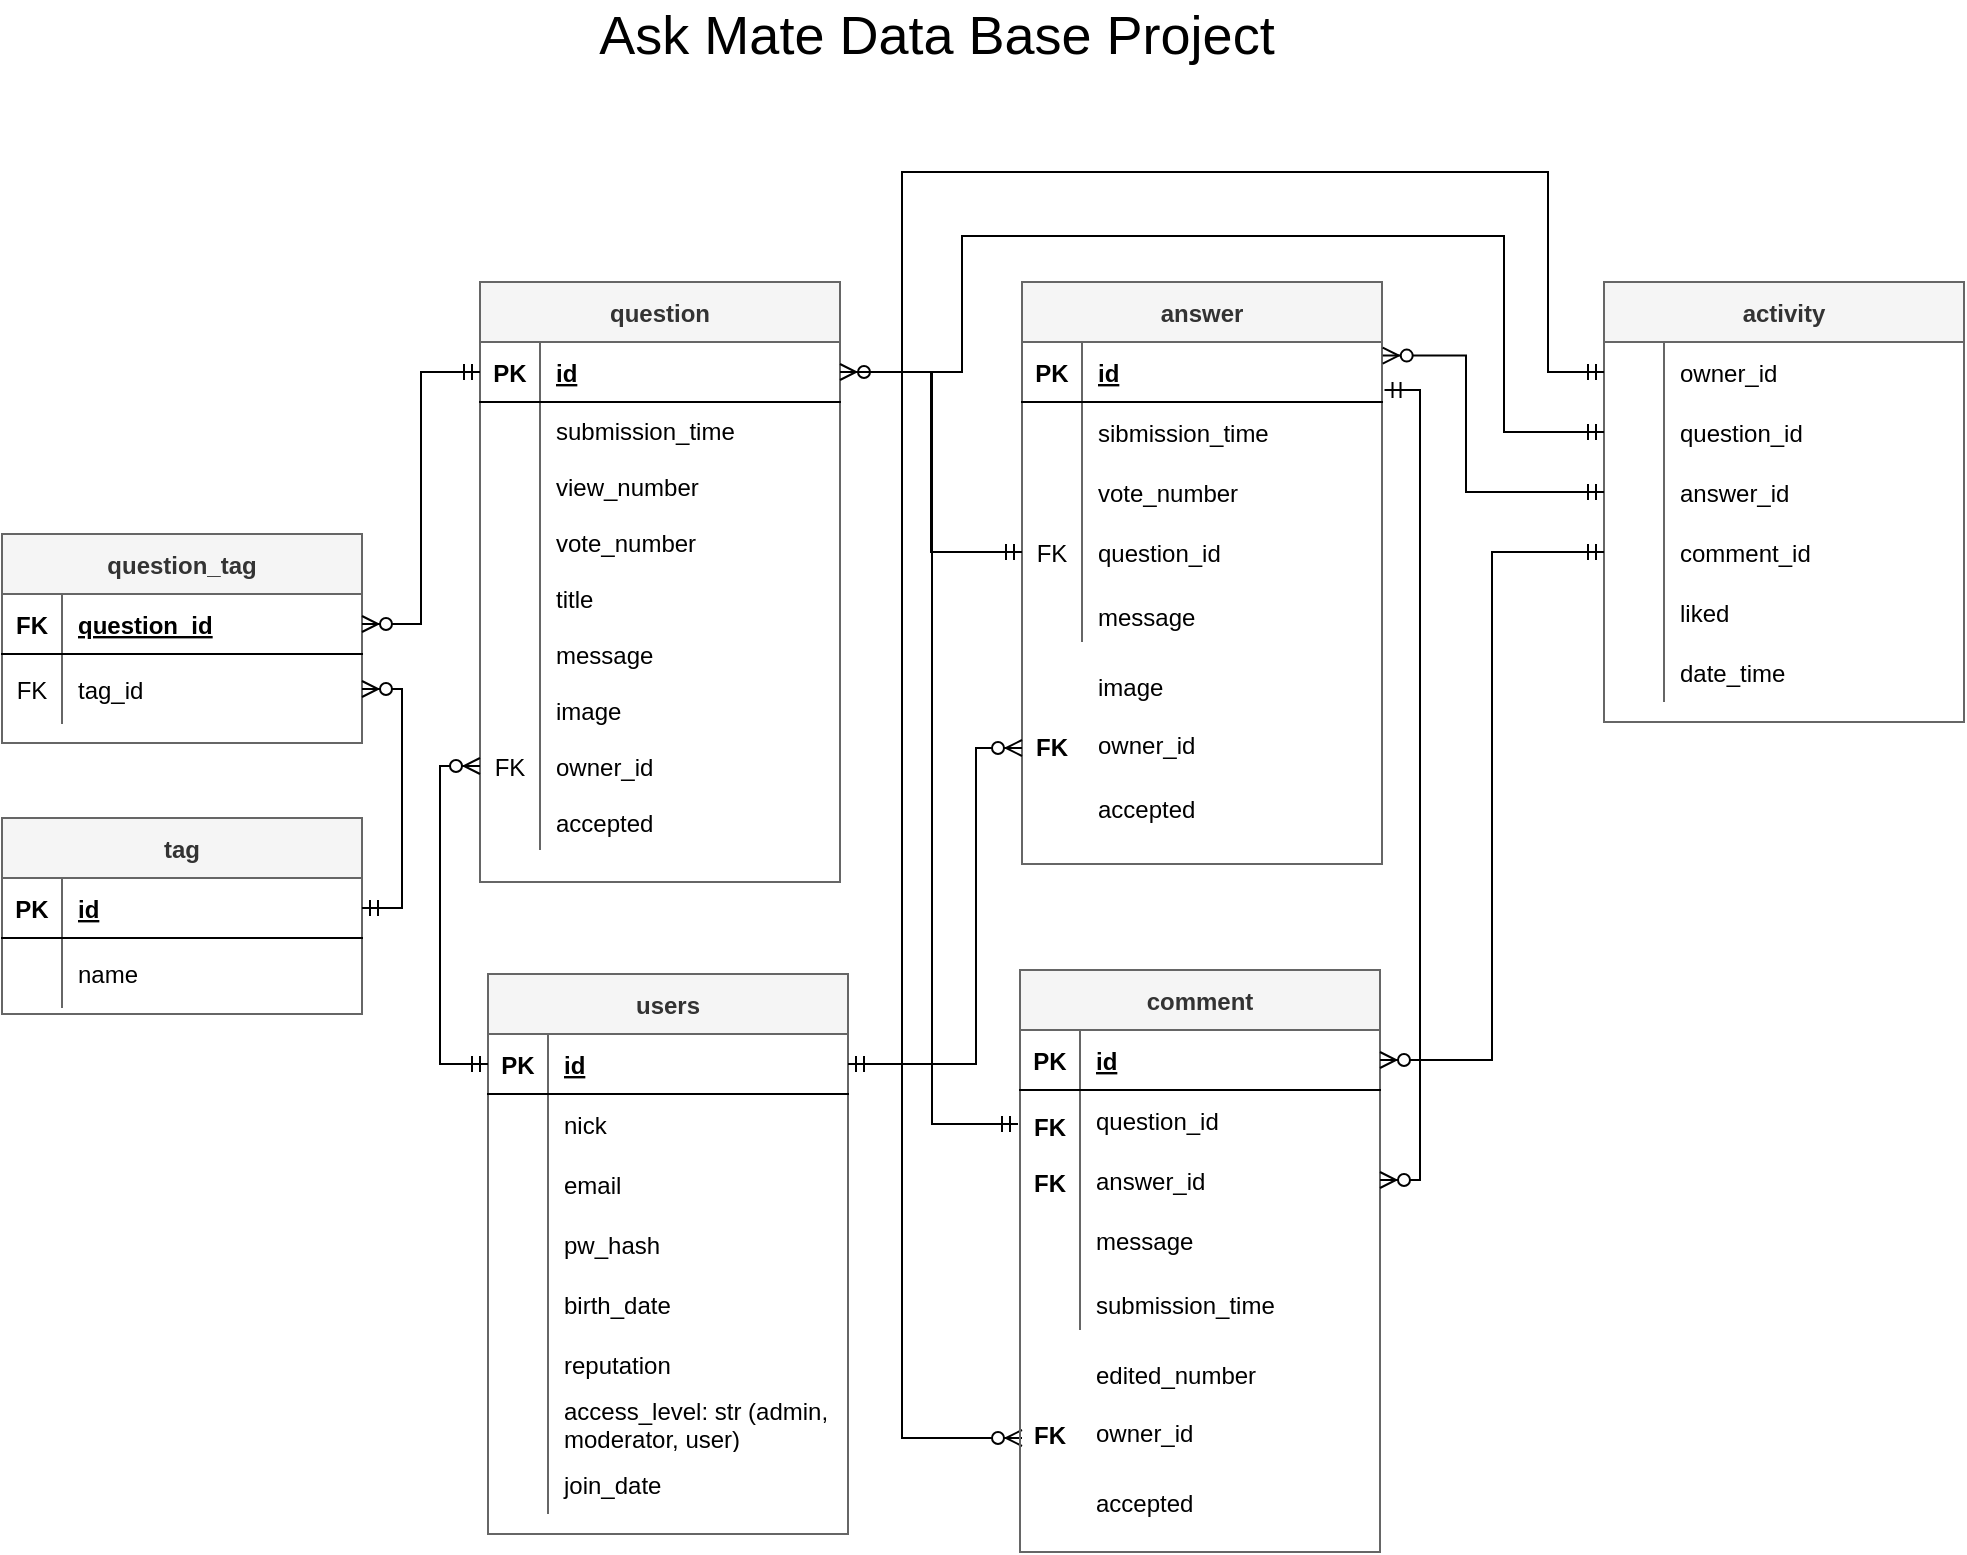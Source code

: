 <mxfile version="14.1.8" type="onedrive"><diagram name="Page-1" id="9f46799a-70d6-7492-0946-bef42562c5a5"><mxGraphModel dx="1422" dy="1622" grid="0" gridSize="10" guides="1" tooltips="1" connect="1" arrows="1" fold="1" page="1" pageScale="1" pageWidth="1100" pageHeight="850" background="#ffffff" math="0" shadow="0"><root><mxCell id="0"/><mxCell id="1" parent="0"/><mxCell id="W376Lb15fhp-qmiffF2K-1" value="question_tag" style="shape=table;startSize=30;container=1;collapsible=1;childLayout=tableLayout;fixedRows=1;rowLines=0;fontStyle=1;align=center;resizeLast=1;fillColor=#f5f5f5;strokeColor=#666666;fontColor=#333333;" parent="1" vertex="1"><mxGeometry x="65" y="-552" width="180" height="104.5" as="geometry"/></mxCell><mxCell id="W376Lb15fhp-qmiffF2K-2" value="" style="shape=partialRectangle;collapsible=0;dropTarget=0;pointerEvents=0;fillColor=none;top=0;left=0;bottom=1;right=0;points=[[0,0.5],[1,0.5]];portConstraint=eastwest;" parent="W376Lb15fhp-qmiffF2K-1" vertex="1"><mxGeometry y="30" width="180" height="30" as="geometry"/></mxCell><mxCell id="W376Lb15fhp-qmiffF2K-3" value="FK" style="shape=partialRectangle;connectable=0;fillColor=none;top=0;left=0;bottom=0;right=0;fontStyle=1;overflow=hidden;" parent="W376Lb15fhp-qmiffF2K-2" vertex="1"><mxGeometry width="30" height="30" as="geometry"/></mxCell><mxCell id="W376Lb15fhp-qmiffF2K-4" value="question_id" style="shape=partialRectangle;connectable=0;fillColor=none;top=0;left=0;bottom=0;right=0;align=left;spacingLeft=6;fontStyle=5;overflow=hidden;" parent="W376Lb15fhp-qmiffF2K-2" vertex="1"><mxGeometry x="30" width="150" height="30" as="geometry"/></mxCell><mxCell id="W376Lb15fhp-qmiffF2K-5" value="" style="shape=partialRectangle;collapsible=0;dropTarget=0;pointerEvents=0;fillColor=none;top=0;left=0;bottom=0;right=0;points=[[0,0.5],[1,0.5]];portConstraint=eastwest;" parent="W376Lb15fhp-qmiffF2K-1" vertex="1"><mxGeometry y="60" width="180" height="35" as="geometry"/></mxCell><mxCell id="W376Lb15fhp-qmiffF2K-6" value="FK" style="shape=partialRectangle;connectable=0;fillColor=none;top=0;left=0;bottom=0;right=0;editable=1;overflow=hidden;" parent="W376Lb15fhp-qmiffF2K-5" vertex="1"><mxGeometry width="30" height="35" as="geometry"/></mxCell><mxCell id="W376Lb15fhp-qmiffF2K-7" value="tag_id" style="shape=partialRectangle;connectable=0;fillColor=none;top=0;left=0;bottom=0;right=0;align=left;spacingLeft=6;overflow=hidden;" parent="W376Lb15fhp-qmiffF2K-5" vertex="1"><mxGeometry x="30" width="150" height="35" as="geometry"/></mxCell><mxCell id="W376Lb15fhp-qmiffF2K-14" value="tag" style="shape=table;startSize=30;container=1;collapsible=1;childLayout=tableLayout;fixedRows=1;rowLines=0;fontStyle=1;align=center;resizeLast=1;fillColor=#f5f5f5;strokeColor=#666666;fontColor=#333333;" parent="1" vertex="1"><mxGeometry x="65" y="-410" width="180" height="98" as="geometry"/></mxCell><mxCell id="W376Lb15fhp-qmiffF2K-15" value="" style="shape=partialRectangle;collapsible=0;dropTarget=0;pointerEvents=0;fillColor=none;top=0;left=0;bottom=1;right=0;points=[[0,0.5],[1,0.5]];portConstraint=eastwest;" parent="W376Lb15fhp-qmiffF2K-14" vertex="1"><mxGeometry y="30" width="180" height="30" as="geometry"/></mxCell><mxCell id="W376Lb15fhp-qmiffF2K-16" value="PK" style="shape=partialRectangle;connectable=0;fillColor=none;top=0;left=0;bottom=0;right=0;fontStyle=1;overflow=hidden;" parent="W376Lb15fhp-qmiffF2K-15" vertex="1"><mxGeometry width="30" height="30" as="geometry"/></mxCell><mxCell id="W376Lb15fhp-qmiffF2K-17" value="id" style="shape=partialRectangle;connectable=0;fillColor=none;top=0;left=0;bottom=0;right=0;align=left;spacingLeft=6;fontStyle=5;overflow=hidden;" parent="W376Lb15fhp-qmiffF2K-15" vertex="1"><mxGeometry x="30" width="150" height="30" as="geometry"/></mxCell><mxCell id="W376Lb15fhp-qmiffF2K-18" value="" style="shape=partialRectangle;collapsible=0;dropTarget=0;pointerEvents=0;fillColor=none;top=0;left=0;bottom=0;right=0;points=[[0,0.5],[1,0.5]];portConstraint=eastwest;" parent="W376Lb15fhp-qmiffF2K-14" vertex="1"><mxGeometry y="60" width="180" height="35" as="geometry"/></mxCell><mxCell id="W376Lb15fhp-qmiffF2K-19" value="" style="shape=partialRectangle;connectable=0;fillColor=none;top=0;left=0;bottom=0;right=0;editable=1;overflow=hidden;" parent="W376Lb15fhp-qmiffF2K-18" vertex="1"><mxGeometry width="30" height="35" as="geometry"/></mxCell><mxCell id="W376Lb15fhp-qmiffF2K-20" value="name" style="shape=partialRectangle;connectable=0;fillColor=none;top=0;left=0;bottom=0;right=0;align=left;spacingLeft=6;overflow=hidden;" parent="W376Lb15fhp-qmiffF2K-18" vertex="1"><mxGeometry x="30" width="150" height="35" as="geometry"/></mxCell><mxCell id="W376Lb15fhp-qmiffF2K-21" value="question" style="shape=table;startSize=30;container=1;collapsible=1;childLayout=tableLayout;fixedRows=1;rowLines=0;fontStyle=1;align=center;resizeLast=1;fillColor=#f5f5f5;strokeColor=#666666;fontColor=#333333;" parent="1" vertex="1"><mxGeometry x="304" y="-678" width="180" height="300" as="geometry"><mxRectangle x="379" y="-293" width="77" height="30" as="alternateBounds"/></mxGeometry></mxCell><mxCell id="W376Lb15fhp-qmiffF2K-22" value="" style="shape=partialRectangle;collapsible=0;dropTarget=0;pointerEvents=0;fillColor=none;top=0;left=0;bottom=1;right=0;points=[[0,0.5],[1,0.5]];portConstraint=eastwest;" parent="W376Lb15fhp-qmiffF2K-21" vertex="1"><mxGeometry y="30" width="180" height="30" as="geometry"/></mxCell><mxCell id="W376Lb15fhp-qmiffF2K-23" value="PK" style="shape=partialRectangle;connectable=0;fillColor=none;top=0;left=0;bottom=0;right=0;fontStyle=1;overflow=hidden;" parent="W376Lb15fhp-qmiffF2K-22" vertex="1"><mxGeometry width="30" height="30" as="geometry"/></mxCell><mxCell id="W376Lb15fhp-qmiffF2K-24" value="id" style="shape=partialRectangle;connectable=0;fillColor=none;top=0;left=0;bottom=0;right=0;align=left;spacingLeft=6;fontStyle=5;overflow=hidden;" parent="W376Lb15fhp-qmiffF2K-22" vertex="1"><mxGeometry x="30" width="150" height="30" as="geometry"/></mxCell><mxCell id="W376Lb15fhp-qmiffF2K-25" value="" style="shape=partialRectangle;collapsible=0;dropTarget=0;pointerEvents=0;fillColor=none;top=0;left=0;bottom=0;right=0;points=[[0,0.5],[1,0.5]];portConstraint=eastwest;" parent="W376Lb15fhp-qmiffF2K-21" vertex="1"><mxGeometry y="60" width="180" height="28" as="geometry"/></mxCell><mxCell id="W376Lb15fhp-qmiffF2K-26" value="" style="shape=partialRectangle;connectable=0;fillColor=none;top=0;left=0;bottom=0;right=0;editable=1;overflow=hidden;" parent="W376Lb15fhp-qmiffF2K-25" vertex="1"><mxGeometry width="30" height="28" as="geometry"/></mxCell><mxCell id="W376Lb15fhp-qmiffF2K-27" value="submission_time" style="shape=partialRectangle;connectable=0;fillColor=none;top=0;left=0;bottom=0;right=0;align=left;spacingLeft=6;overflow=hidden;" parent="W376Lb15fhp-qmiffF2K-25" vertex="1"><mxGeometry x="30" width="150" height="28" as="geometry"/></mxCell><mxCell id="W376Lb15fhp-qmiffF2K-105" style="shape=partialRectangle;collapsible=0;dropTarget=0;pointerEvents=0;fillColor=none;top=0;left=0;bottom=0;right=0;points=[[0,0.5],[1,0.5]];portConstraint=eastwest;" parent="W376Lb15fhp-qmiffF2K-21" vertex="1"><mxGeometry y="88" width="180" height="28" as="geometry"/></mxCell><mxCell id="W376Lb15fhp-qmiffF2K-106" style="shape=partialRectangle;connectable=0;fillColor=none;top=0;left=0;bottom=0;right=0;editable=1;overflow=hidden;" parent="W376Lb15fhp-qmiffF2K-105" vertex="1"><mxGeometry width="30" height="28" as="geometry"/></mxCell><mxCell id="W376Lb15fhp-qmiffF2K-107" value="view_number" style="shape=partialRectangle;connectable=0;fillColor=none;top=0;left=0;bottom=0;right=0;align=left;spacingLeft=6;overflow=hidden;" parent="W376Lb15fhp-qmiffF2K-105" vertex="1"><mxGeometry x="30" width="150" height="28" as="geometry"/></mxCell><mxCell id="W376Lb15fhp-qmiffF2K-108" style="shape=partialRectangle;collapsible=0;dropTarget=0;pointerEvents=0;fillColor=none;top=0;left=0;bottom=0;right=0;points=[[0,0.5],[1,0.5]];portConstraint=eastwest;" parent="W376Lb15fhp-qmiffF2K-21" vertex="1"><mxGeometry y="116" width="180" height="28" as="geometry"/></mxCell><mxCell id="W376Lb15fhp-qmiffF2K-109" style="shape=partialRectangle;connectable=0;fillColor=none;top=0;left=0;bottom=0;right=0;editable=1;overflow=hidden;" parent="W376Lb15fhp-qmiffF2K-108" vertex="1"><mxGeometry width="30" height="28" as="geometry"/></mxCell><mxCell id="W376Lb15fhp-qmiffF2K-110" value="vote_number" style="shape=partialRectangle;connectable=0;fillColor=none;top=0;left=0;bottom=0;right=0;align=left;spacingLeft=6;overflow=hidden;" parent="W376Lb15fhp-qmiffF2K-108" vertex="1"><mxGeometry x="30" width="150" height="28" as="geometry"/></mxCell><mxCell id="W376Lb15fhp-qmiffF2K-111" style="shape=partialRectangle;collapsible=0;dropTarget=0;pointerEvents=0;fillColor=none;top=0;left=0;bottom=0;right=0;points=[[0,0.5],[1,0.5]];portConstraint=eastwest;" parent="W376Lb15fhp-qmiffF2K-21" vertex="1"><mxGeometry y="144" width="180" height="28" as="geometry"/></mxCell><mxCell id="W376Lb15fhp-qmiffF2K-112" style="shape=partialRectangle;connectable=0;fillColor=none;top=0;left=0;bottom=0;right=0;editable=1;overflow=hidden;" parent="W376Lb15fhp-qmiffF2K-111" vertex="1"><mxGeometry width="30" height="28" as="geometry"/></mxCell><mxCell id="W376Lb15fhp-qmiffF2K-113" value="title" style="shape=partialRectangle;connectable=0;fillColor=none;top=0;left=0;bottom=0;right=0;align=left;spacingLeft=6;overflow=hidden;" parent="W376Lb15fhp-qmiffF2K-111" vertex="1"><mxGeometry x="30" width="150" height="28" as="geometry"/></mxCell><mxCell id="W376Lb15fhp-qmiffF2K-114" style="shape=partialRectangle;collapsible=0;dropTarget=0;pointerEvents=0;fillColor=none;top=0;left=0;bottom=0;right=0;points=[[0,0.5],[1,0.5]];portConstraint=eastwest;" parent="W376Lb15fhp-qmiffF2K-21" vertex="1"><mxGeometry y="172" width="180" height="28" as="geometry"/></mxCell><mxCell id="W376Lb15fhp-qmiffF2K-115" style="shape=partialRectangle;connectable=0;fillColor=none;top=0;left=0;bottom=0;right=0;editable=1;overflow=hidden;" parent="W376Lb15fhp-qmiffF2K-114" vertex="1"><mxGeometry width="30" height="28" as="geometry"/></mxCell><mxCell id="W376Lb15fhp-qmiffF2K-116" value="message" style="shape=partialRectangle;connectable=0;fillColor=none;top=0;left=0;bottom=0;right=0;align=left;spacingLeft=6;overflow=hidden;" parent="W376Lb15fhp-qmiffF2K-114" vertex="1"><mxGeometry x="30" width="150" height="28" as="geometry"/></mxCell><mxCell id="W376Lb15fhp-qmiffF2K-117" style="shape=partialRectangle;collapsible=0;dropTarget=0;pointerEvents=0;fillColor=none;top=0;left=0;bottom=0;right=0;points=[[0,0.5],[1,0.5]];portConstraint=eastwest;" parent="W376Lb15fhp-qmiffF2K-21" vertex="1"><mxGeometry y="200" width="180" height="28" as="geometry"/></mxCell><mxCell id="W376Lb15fhp-qmiffF2K-118" style="shape=partialRectangle;connectable=0;fillColor=none;top=0;left=0;bottom=0;right=0;editable=1;overflow=hidden;" parent="W376Lb15fhp-qmiffF2K-117" vertex="1"><mxGeometry width="30" height="28" as="geometry"/></mxCell><mxCell id="W376Lb15fhp-qmiffF2K-119" value="image" style="shape=partialRectangle;connectable=0;fillColor=none;top=0;left=0;bottom=0;right=0;align=left;spacingLeft=6;overflow=hidden;" parent="W376Lb15fhp-qmiffF2K-117" vertex="1"><mxGeometry x="30" width="150" height="28" as="geometry"/></mxCell><mxCell id="W376Lb15fhp-qmiffF2K-120" style="shape=partialRectangle;collapsible=0;dropTarget=0;pointerEvents=0;fillColor=none;top=0;left=0;bottom=0;right=0;points=[[0,0.5],[1,0.5]];portConstraint=eastwest;" parent="W376Lb15fhp-qmiffF2K-21" vertex="1"><mxGeometry y="228" width="180" height="28" as="geometry"/></mxCell><mxCell id="W376Lb15fhp-qmiffF2K-121" value="FK" style="shape=partialRectangle;connectable=0;fillColor=none;top=0;left=0;bottom=0;right=0;editable=1;overflow=hidden;" parent="W376Lb15fhp-qmiffF2K-120" vertex="1"><mxGeometry width="30" height="28" as="geometry"/></mxCell><mxCell id="W376Lb15fhp-qmiffF2K-122" value="owner_id" style="shape=partialRectangle;connectable=0;fillColor=none;top=0;left=0;bottom=0;right=0;align=left;spacingLeft=6;overflow=hidden;" parent="W376Lb15fhp-qmiffF2K-120" vertex="1"><mxGeometry x="30" width="150" height="28" as="geometry"/></mxCell><mxCell id="sv5SJRiL3WqYstKIBK1--7" style="shape=partialRectangle;collapsible=0;dropTarget=0;pointerEvents=0;fillColor=none;top=0;left=0;bottom=0;right=0;points=[[0,0.5],[1,0.5]];portConstraint=eastwest;" parent="W376Lb15fhp-qmiffF2K-21" vertex="1"><mxGeometry y="256" width="180" height="28" as="geometry"/></mxCell><mxCell id="sv5SJRiL3WqYstKIBK1--8" style="shape=partialRectangle;connectable=0;fillColor=none;top=0;left=0;bottom=0;right=0;editable=1;overflow=hidden;" parent="sv5SJRiL3WqYstKIBK1--7" vertex="1"><mxGeometry width="30" height="28" as="geometry"/></mxCell><mxCell id="sv5SJRiL3WqYstKIBK1--9" value="accepted" style="shape=partialRectangle;connectable=0;fillColor=none;top=0;left=0;bottom=0;right=0;align=left;spacingLeft=6;overflow=hidden;" parent="sv5SJRiL3WqYstKIBK1--7" vertex="1"><mxGeometry x="30" width="150" height="28" as="geometry"/></mxCell><mxCell id="W376Lb15fhp-qmiffF2K-29" value="answer" style="shape=table;startSize=30;container=1;collapsible=1;childLayout=tableLayout;fixedRows=1;rowLines=0;fontStyle=1;align=center;resizeLast=1;fillColor=#f5f5f5;strokeColor=#666666;fontColor=#333333;" parent="1" vertex="1"><mxGeometry x="575" y="-678" width="180" height="291" as="geometry"/></mxCell><mxCell id="W376Lb15fhp-qmiffF2K-30" value="" style="shape=partialRectangle;collapsible=0;dropTarget=0;pointerEvents=0;fillColor=none;top=0;left=0;bottom=1;right=0;points=[[0,0.5],[1,0.5]];portConstraint=eastwest;" parent="W376Lb15fhp-qmiffF2K-29" vertex="1"><mxGeometry y="30" width="180" height="30" as="geometry"/></mxCell><mxCell id="W376Lb15fhp-qmiffF2K-31" value="PK" style="shape=partialRectangle;connectable=0;fillColor=none;top=0;left=0;bottom=0;right=0;fontStyle=1;overflow=hidden;" parent="W376Lb15fhp-qmiffF2K-30" vertex="1"><mxGeometry width="30" height="30" as="geometry"/></mxCell><mxCell id="W376Lb15fhp-qmiffF2K-32" value="id" style="shape=partialRectangle;connectable=0;fillColor=none;top=0;left=0;bottom=0;right=0;align=left;spacingLeft=6;fontStyle=5;overflow=hidden;" parent="W376Lb15fhp-qmiffF2K-30" vertex="1"><mxGeometry x="30" width="150" height="30" as="geometry"/></mxCell><mxCell id="W376Lb15fhp-qmiffF2K-33" value="" style="shape=partialRectangle;collapsible=0;dropTarget=0;pointerEvents=0;fillColor=none;top=0;left=0;bottom=0;right=0;points=[[0,0.5],[1,0.5]];portConstraint=eastwest;" parent="W376Lb15fhp-qmiffF2K-29" vertex="1"><mxGeometry y="60" width="180" height="30" as="geometry"/></mxCell><mxCell id="W376Lb15fhp-qmiffF2K-34" value="" style="shape=partialRectangle;connectable=0;fillColor=none;top=0;left=0;bottom=0;right=0;editable=1;overflow=hidden;" parent="W376Lb15fhp-qmiffF2K-33" vertex="1"><mxGeometry width="30" height="30" as="geometry"/></mxCell><mxCell id="W376Lb15fhp-qmiffF2K-35" value="sibmission_time" style="shape=partialRectangle;connectable=0;fillColor=none;top=0;left=0;bottom=0;right=0;align=left;spacingLeft=6;overflow=hidden;" parent="W376Lb15fhp-qmiffF2K-33" vertex="1"><mxGeometry x="30" width="150" height="30" as="geometry"/></mxCell><mxCell id="W376Lb15fhp-qmiffF2K-36" value="" style="shape=partialRectangle;collapsible=0;dropTarget=0;pointerEvents=0;fillColor=none;top=0;left=0;bottom=0;right=0;points=[[0,0.5],[1,0.5]];portConstraint=eastwest;" parent="W376Lb15fhp-qmiffF2K-29" vertex="1"><mxGeometry y="90" width="180" height="30" as="geometry"/></mxCell><mxCell id="W376Lb15fhp-qmiffF2K-37" value="" style="shape=partialRectangle;connectable=0;fillColor=none;top=0;left=0;bottom=0;right=0;editable=1;overflow=hidden;" parent="W376Lb15fhp-qmiffF2K-36" vertex="1"><mxGeometry width="30" height="30" as="geometry"/></mxCell><mxCell id="W376Lb15fhp-qmiffF2K-38" value="vote_number" style="shape=partialRectangle;connectable=0;fillColor=none;top=0;left=0;bottom=0;right=0;align=left;spacingLeft=6;overflow=hidden;" parent="W376Lb15fhp-qmiffF2K-36" vertex="1"><mxGeometry x="30" width="150" height="30" as="geometry"/></mxCell><mxCell id="W376Lb15fhp-qmiffF2K-39" value="" style="shape=partialRectangle;collapsible=0;dropTarget=0;pointerEvents=0;fillColor=none;top=0;left=0;bottom=0;right=0;points=[[0,0.5],[1,0.5]];portConstraint=eastwest;" parent="W376Lb15fhp-qmiffF2K-29" vertex="1"><mxGeometry y="120" width="180" height="30" as="geometry"/></mxCell><mxCell id="W376Lb15fhp-qmiffF2K-40" value="FK" style="shape=partialRectangle;connectable=0;fillColor=none;top=0;left=0;bottom=0;right=0;editable=1;overflow=hidden;" parent="W376Lb15fhp-qmiffF2K-39" vertex="1"><mxGeometry width="30" height="30" as="geometry"/></mxCell><mxCell id="W376Lb15fhp-qmiffF2K-41" value="question_id" style="shape=partialRectangle;connectable=0;fillColor=none;top=0;left=0;bottom=0;right=0;align=left;spacingLeft=6;overflow=hidden;" parent="W376Lb15fhp-qmiffF2K-39" vertex="1"><mxGeometry x="30" width="150" height="30" as="geometry"/></mxCell><mxCell id="sv5SJRiL3WqYstKIBK1--10" style="shape=partialRectangle;collapsible=0;dropTarget=0;pointerEvents=0;fillColor=none;top=0;left=0;bottom=0;right=0;points=[[0,0.5],[1,0.5]];portConstraint=eastwest;" parent="W376Lb15fhp-qmiffF2K-29" vertex="1"><mxGeometry y="150" width="180" height="30" as="geometry"/></mxCell><mxCell id="sv5SJRiL3WqYstKIBK1--11" style="shape=partialRectangle;connectable=0;fillColor=none;top=0;left=0;bottom=0;right=0;editable=1;overflow=hidden;" parent="sv5SJRiL3WqYstKIBK1--10" vertex="1"><mxGeometry width="30" height="30" as="geometry"/></mxCell><mxCell id="sv5SJRiL3WqYstKIBK1--12" style="shape=partialRectangle;connectable=0;fillColor=none;top=0;left=0;bottom=0;right=0;align=left;spacingLeft=6;overflow=hidden;" parent="sv5SJRiL3WqYstKIBK1--10" vertex="1"><mxGeometry x="30" width="150" height="30" as="geometry"/></mxCell><mxCell id="W376Lb15fhp-qmiffF2K-52" value="message" style="shape=partialRectangle;connectable=0;fillColor=none;top=0;left=0;bottom=0;right=0;align=left;spacingLeft=6;overflow=hidden;" parent="1" vertex="1"><mxGeometry x="605" y="-526" width="150" height="30" as="geometry"/></mxCell><mxCell id="W376Lb15fhp-qmiffF2K-53" value="image" style="shape=partialRectangle;connectable=0;fillColor=none;top=0;left=0;bottom=0;right=0;align=left;spacingLeft=6;overflow=hidden;" parent="1" vertex="1"><mxGeometry x="605" y="-491" width="150" height="30" as="geometry"/></mxCell><mxCell id="W376Lb15fhp-qmiffF2K-54" value="owner_id" style="shape=partialRectangle;connectable=0;fillColor=none;top=0;left=0;bottom=0;right=0;align=left;spacingLeft=6;overflow=hidden;" parent="1" vertex="1"><mxGeometry x="605" y="-461" width="150" height="28" as="geometry"/></mxCell><mxCell id="W376Lb15fhp-qmiffF2K-55" value="FK" style="shape=partialRectangle;connectable=0;fillColor=none;top=0;left=0;bottom=0;right=0;fontStyle=1;overflow=hidden;" parent="1" vertex="1"><mxGeometry x="575" y="-461" width="30" height="30" as="geometry"/></mxCell><mxCell id="qgaau5jl9mzVoumfst-x-2" style="edgeStyle=orthogonalEdgeStyle;rounded=0;orthogonalLoop=1;jettySize=auto;html=1;endArrow=none;endFill=0;startArrow=ERzeroToMany;startFill=1;entryX=1;entryY=0.5;entryDx=0;entryDy=0;" parent="1" target="W376Lb15fhp-qmiffF2K-80" edge="1"><mxGeometry relative="1" as="geometry"><mxPoint x="575" y="-100" as="sourcePoint"/><Array as="points"><mxPoint x="515" y="-100"/><mxPoint x="515" y="-287"/></Array></mxGeometry></mxCell><mxCell id="W376Lb15fhp-qmiffF2K-56" value="comment" style="shape=table;startSize=30;container=1;collapsible=1;childLayout=tableLayout;fixedRows=1;rowLines=0;fontStyle=1;align=center;resizeLast=1;fillColor=#f5f5f5;strokeColor=#666666;fontColor=#333333;" parent="1" vertex="1"><mxGeometry x="574" y="-334" width="180" height="291" as="geometry"/></mxCell><mxCell id="W376Lb15fhp-qmiffF2K-57" value="" style="shape=partialRectangle;collapsible=0;dropTarget=0;pointerEvents=0;fillColor=none;top=0;left=0;bottom=1;right=0;points=[[0,0.5],[1,0.5]];portConstraint=eastwest;" parent="W376Lb15fhp-qmiffF2K-56" vertex="1"><mxGeometry y="30" width="180" height="30" as="geometry"/></mxCell><mxCell id="W376Lb15fhp-qmiffF2K-58" value="PK" style="shape=partialRectangle;connectable=0;fillColor=none;top=0;left=0;bottom=0;right=0;fontStyle=1;overflow=hidden;" parent="W376Lb15fhp-qmiffF2K-57" vertex="1"><mxGeometry width="30" height="30" as="geometry"/></mxCell><mxCell id="W376Lb15fhp-qmiffF2K-59" value="id" style="shape=partialRectangle;connectable=0;fillColor=none;top=0;left=0;bottom=0;right=0;align=left;spacingLeft=6;fontStyle=5;overflow=hidden;" parent="W376Lb15fhp-qmiffF2K-57" vertex="1"><mxGeometry x="30" width="150" height="30" as="geometry"/></mxCell><mxCell id="W376Lb15fhp-qmiffF2K-60" value="" style="shape=partialRectangle;collapsible=0;dropTarget=0;pointerEvents=0;fillColor=none;top=0;left=0;bottom=0;right=0;points=[[0,0.5],[1,0.5]];portConstraint=eastwest;" parent="W376Lb15fhp-qmiffF2K-56" vertex="1"><mxGeometry y="60" width="180" height="30" as="geometry"/></mxCell><mxCell id="W376Lb15fhp-qmiffF2K-61" value="" style="shape=partialRectangle;connectable=0;fillColor=none;top=0;left=0;bottom=0;right=0;editable=1;overflow=hidden;" parent="W376Lb15fhp-qmiffF2K-60" vertex="1"><mxGeometry width="30" height="30" as="geometry"/></mxCell><mxCell id="W376Lb15fhp-qmiffF2K-62" value="question_id" style="shape=partialRectangle;connectable=0;fillColor=none;top=0;left=0;bottom=0;right=0;align=left;spacingLeft=6;overflow=hidden;" parent="W376Lb15fhp-qmiffF2K-60" vertex="1"><mxGeometry x="30" width="150" height="30" as="geometry"/></mxCell><mxCell id="W376Lb15fhp-qmiffF2K-63" value="" style="shape=partialRectangle;collapsible=0;dropTarget=0;pointerEvents=0;fillColor=none;top=0;left=0;bottom=0;right=0;points=[[0,0.5],[1,0.5]];portConstraint=eastwest;" parent="W376Lb15fhp-qmiffF2K-56" vertex="1"><mxGeometry y="90" width="180" height="30" as="geometry"/></mxCell><mxCell id="W376Lb15fhp-qmiffF2K-64" value="" style="shape=partialRectangle;connectable=0;fillColor=none;top=0;left=0;bottom=0;right=0;editable=1;overflow=hidden;" parent="W376Lb15fhp-qmiffF2K-63" vertex="1"><mxGeometry width="30" height="30" as="geometry"/></mxCell><mxCell id="W376Lb15fhp-qmiffF2K-65" value="answer_id" style="shape=partialRectangle;connectable=0;fillColor=none;top=0;left=0;bottom=0;right=0;align=left;spacingLeft=6;overflow=hidden;" parent="W376Lb15fhp-qmiffF2K-63" vertex="1"><mxGeometry x="30" width="150" height="30" as="geometry"/></mxCell><mxCell id="W376Lb15fhp-qmiffF2K-66" value="" style="shape=partialRectangle;collapsible=0;dropTarget=0;pointerEvents=0;fillColor=none;top=0;left=0;bottom=0;right=0;points=[[0,0.5],[1,0.5]];portConstraint=eastwest;" parent="W376Lb15fhp-qmiffF2K-56" vertex="1"><mxGeometry y="120" width="180" height="30" as="geometry"/></mxCell><mxCell id="W376Lb15fhp-qmiffF2K-67" value="" style="shape=partialRectangle;connectable=0;fillColor=none;top=0;left=0;bottom=0;right=0;editable=1;overflow=hidden;" parent="W376Lb15fhp-qmiffF2K-66" vertex="1"><mxGeometry width="30" height="30" as="geometry"/></mxCell><mxCell id="W376Lb15fhp-qmiffF2K-68" value="message" style="shape=partialRectangle;connectable=0;fillColor=none;top=0;left=0;bottom=0;right=0;align=left;spacingLeft=6;overflow=hidden;" parent="W376Lb15fhp-qmiffF2K-66" vertex="1"><mxGeometry x="30" width="150" height="30" as="geometry"/></mxCell><mxCell id="sv5SJRiL3WqYstKIBK1--14" style="shape=partialRectangle;collapsible=0;dropTarget=0;pointerEvents=0;fillColor=none;top=0;left=0;bottom=0;right=0;points=[[0,0.5],[1,0.5]];portConstraint=eastwest;" parent="W376Lb15fhp-qmiffF2K-56" vertex="1"><mxGeometry y="150" width="180" height="30" as="geometry"/></mxCell><mxCell id="sv5SJRiL3WqYstKIBK1--15" style="shape=partialRectangle;connectable=0;fillColor=none;top=0;left=0;bottom=0;right=0;editable=1;overflow=hidden;" parent="sv5SJRiL3WqYstKIBK1--14" vertex="1"><mxGeometry width="30" height="30" as="geometry"/></mxCell><mxCell id="sv5SJRiL3WqYstKIBK1--16" style="shape=partialRectangle;connectable=0;fillColor=none;top=0;left=0;bottom=0;right=0;align=left;spacingLeft=6;overflow=hidden;" parent="sv5SJRiL3WqYstKIBK1--14" vertex="1"><mxGeometry x="30" width="150" height="30" as="geometry"/></mxCell><mxCell id="W376Lb15fhp-qmiffF2K-69" value="submission_time" style="shape=partialRectangle;connectable=0;fillColor=none;top=0;left=0;bottom=0;right=0;align=left;spacingLeft=6;overflow=hidden;" parent="1" vertex="1"><mxGeometry x="604" y="-182" width="150" height="30" as="geometry"/></mxCell><mxCell id="W376Lb15fhp-qmiffF2K-70" value="edited_number" style="shape=partialRectangle;connectable=0;fillColor=none;top=0;left=0;bottom=0;right=0;align=left;spacingLeft=6;overflow=hidden;" parent="1" vertex="1"><mxGeometry x="604" y="-147" width="150" height="30" as="geometry"/></mxCell><mxCell id="W376Lb15fhp-qmiffF2K-71" value="owner_id" style="shape=partialRectangle;connectable=0;fillColor=none;top=0;left=0;bottom=0;right=0;align=left;spacingLeft=6;overflow=hidden;" parent="1" vertex="1"><mxGeometry x="604" y="-117" width="150" height="28" as="geometry"/></mxCell><mxCell id="W376Lb15fhp-qmiffF2K-72" value="FK" style="shape=partialRectangle;connectable=0;fillColor=none;top=0;left=0;bottom=0;right=0;fontStyle=1;overflow=hidden;" parent="1" vertex="1"><mxGeometry x="574" y="-271" width="30" height="30" as="geometry"/></mxCell><mxCell id="W376Lb15fhp-qmiffF2K-73" value="FK" style="shape=partialRectangle;connectable=0;fillColor=none;top=0;left=0;bottom=0;right=0;fontStyle=1;overflow=hidden;" parent="1" vertex="1"><mxGeometry x="574" y="-243" width="30" height="30" as="geometry"/></mxCell><mxCell id="W376Lb15fhp-qmiffF2K-74" style="edgeStyle=orthogonalEdgeStyle;rounded=0;orthogonalLoop=1;jettySize=auto;html=1;exitX=1;exitY=0.5;exitDx=0;exitDy=0;entryX=0;entryY=0.5;entryDx=0;entryDy=0;startArrow=ERzeroToMany;startFill=1;endArrow=ERmandOne;endFill=0;" parent="1" source="W376Lb15fhp-qmiffF2K-2" target="W376Lb15fhp-qmiffF2K-22" edge="1"><mxGeometry relative="1" as="geometry"/></mxCell><mxCell id="W376Lb15fhp-qmiffF2K-75" style="edgeStyle=orthogonalEdgeStyle;rounded=0;orthogonalLoop=1;jettySize=auto;html=1;exitX=1;exitY=0.5;exitDx=0;exitDy=0;entryX=1;entryY=0.5;entryDx=0;entryDy=0;startArrow=ERzeroToMany;startFill=1;endArrow=ERmandOne;endFill=0;" parent="1" source="W376Lb15fhp-qmiffF2K-5" target="W376Lb15fhp-qmiffF2K-15" edge="1"><mxGeometry relative="1" as="geometry"/></mxCell><mxCell id="W376Lb15fhp-qmiffF2K-76" style="edgeStyle=orthogonalEdgeStyle;rounded=0;orthogonalLoop=1;jettySize=auto;html=1;exitX=1;exitY=0.5;exitDx=0;exitDy=0;entryX=0;entryY=0.5;entryDx=0;entryDy=0;startArrow=ERzeroToMany;startFill=1;endArrow=ERmandOne;endFill=0;" parent="1" source="W376Lb15fhp-qmiffF2K-22" target="W376Lb15fhp-qmiffF2K-39" edge="1"><mxGeometry relative="1" as="geometry"/></mxCell><mxCell id="W376Lb15fhp-qmiffF2K-77" style="edgeStyle=orthogonalEdgeStyle;rounded=0;orthogonalLoop=1;jettySize=auto;html=1;exitX=1;exitY=0.5;exitDx=0;exitDy=0;endArrow=ERmandOne;endFill=0;" parent="1" source="W376Lb15fhp-qmiffF2K-22" edge="1"><mxGeometry relative="1" as="geometry"><mxPoint x="573" y="-257" as="targetPoint"/><Array as="points"><mxPoint x="530" y="-633"/><mxPoint x="530" y="-257"/></Array></mxGeometry></mxCell><mxCell id="W376Lb15fhp-qmiffF2K-78" style="edgeStyle=orthogonalEdgeStyle;rounded=0;orthogonalLoop=1;jettySize=auto;html=1;exitX=1.007;exitY=0.8;exitDx=0;exitDy=0;entryX=1;entryY=0.5;entryDx=0;entryDy=0;endArrow=ERzeroToMany;endFill=1;startArrow=ERmandOne;startFill=0;exitPerimeter=0;" parent="1" source="W376Lb15fhp-qmiffF2K-30" target="W376Lb15fhp-qmiffF2K-63" edge="1"><mxGeometry relative="1" as="geometry"><Array as="points"><mxPoint x="774" y="-624"/><mxPoint x="774" y="-229"/></Array></mxGeometry></mxCell><mxCell id="W376Lb15fhp-qmiffF2K-79" value="users" style="shape=table;startSize=30;container=1;collapsible=1;childLayout=tableLayout;fixedRows=1;rowLines=0;fontStyle=1;align=center;resizeLast=1;fillColor=#f5f5f5;strokeColor=#666666;fontColor=#333333;" parent="1" vertex="1"><mxGeometry x="308" y="-332" width="180" height="280" as="geometry"/></mxCell><mxCell id="W376Lb15fhp-qmiffF2K-80" value="" style="shape=partialRectangle;collapsible=0;dropTarget=0;pointerEvents=0;fillColor=none;top=0;left=0;bottom=1;right=0;points=[[0,0.5],[1,0.5]];portConstraint=eastwest;" parent="W376Lb15fhp-qmiffF2K-79" vertex="1"><mxGeometry y="30" width="180" height="30" as="geometry"/></mxCell><mxCell id="W376Lb15fhp-qmiffF2K-81" value="PK" style="shape=partialRectangle;connectable=0;fillColor=none;top=0;left=0;bottom=0;right=0;fontStyle=1;overflow=hidden;" parent="W376Lb15fhp-qmiffF2K-80" vertex="1"><mxGeometry width="30" height="30" as="geometry"/></mxCell><mxCell id="W376Lb15fhp-qmiffF2K-82" value="id" style="shape=partialRectangle;connectable=0;fillColor=none;top=0;left=0;bottom=0;right=0;align=left;spacingLeft=6;fontStyle=5;overflow=hidden;" parent="W376Lb15fhp-qmiffF2K-80" vertex="1"><mxGeometry x="30" width="150" height="30" as="geometry"/></mxCell><mxCell id="W376Lb15fhp-qmiffF2K-83" value="" style="shape=partialRectangle;collapsible=0;dropTarget=0;pointerEvents=0;fillColor=none;top=0;left=0;bottom=0;right=0;points=[[0,0.5],[1,0.5]];portConstraint=eastwest;" parent="W376Lb15fhp-qmiffF2K-79" vertex="1"><mxGeometry y="60" width="180" height="30" as="geometry"/></mxCell><mxCell id="W376Lb15fhp-qmiffF2K-84" value="" style="shape=partialRectangle;connectable=0;fillColor=none;top=0;left=0;bottom=0;right=0;editable=1;overflow=hidden;" parent="W376Lb15fhp-qmiffF2K-83" vertex="1"><mxGeometry width="30" height="30" as="geometry"/></mxCell><mxCell id="W376Lb15fhp-qmiffF2K-85" value="nick" style="shape=partialRectangle;connectable=0;fillColor=none;top=0;left=0;bottom=0;right=0;align=left;spacingLeft=6;overflow=hidden;" parent="W376Lb15fhp-qmiffF2K-83" vertex="1"><mxGeometry x="30" width="150" height="30" as="geometry"/></mxCell><mxCell id="W376Lb15fhp-qmiffF2K-86" value="" style="shape=partialRectangle;collapsible=0;dropTarget=0;pointerEvents=0;fillColor=none;top=0;left=0;bottom=0;right=0;points=[[0,0.5],[1,0.5]];portConstraint=eastwest;" parent="W376Lb15fhp-qmiffF2K-79" vertex="1"><mxGeometry y="90" width="180" height="30" as="geometry"/></mxCell><mxCell id="W376Lb15fhp-qmiffF2K-87" value="" style="shape=partialRectangle;connectable=0;fillColor=none;top=0;left=0;bottom=0;right=0;editable=1;overflow=hidden;" parent="W376Lb15fhp-qmiffF2K-86" vertex="1"><mxGeometry width="30" height="30" as="geometry"/></mxCell><mxCell id="W376Lb15fhp-qmiffF2K-88" value="email" style="shape=partialRectangle;connectable=0;fillColor=none;top=0;left=0;bottom=0;right=0;align=left;spacingLeft=6;overflow=hidden;" parent="W376Lb15fhp-qmiffF2K-86" vertex="1"><mxGeometry x="30" width="150" height="30" as="geometry"/></mxCell><mxCell id="W376Lb15fhp-qmiffF2K-89" value="" style="shape=partialRectangle;collapsible=0;dropTarget=0;pointerEvents=0;fillColor=none;top=0;left=0;bottom=0;right=0;points=[[0,0.5],[1,0.5]];portConstraint=eastwest;" parent="W376Lb15fhp-qmiffF2K-79" vertex="1"><mxGeometry y="120" width="180" height="30" as="geometry"/></mxCell><mxCell id="W376Lb15fhp-qmiffF2K-90" value="" style="shape=partialRectangle;connectable=0;fillColor=none;top=0;left=0;bottom=0;right=0;editable=1;overflow=hidden;" parent="W376Lb15fhp-qmiffF2K-89" vertex="1"><mxGeometry width="30" height="30" as="geometry"/></mxCell><mxCell id="W376Lb15fhp-qmiffF2K-91" value="pw_hash" style="shape=partialRectangle;connectable=0;fillColor=none;top=0;left=0;bottom=0;right=0;align=left;spacingLeft=6;overflow=hidden;" parent="W376Lb15fhp-qmiffF2K-89" vertex="1"><mxGeometry x="30" width="150" height="30" as="geometry"/></mxCell><mxCell id="W376Lb15fhp-qmiffF2K-92" style="shape=partialRectangle;collapsible=0;dropTarget=0;pointerEvents=0;fillColor=none;top=0;left=0;bottom=0;right=0;points=[[0,0.5],[1,0.5]];portConstraint=eastwest;" parent="W376Lb15fhp-qmiffF2K-79" vertex="1"><mxGeometry y="150" width="180" height="30" as="geometry"/></mxCell><mxCell id="W376Lb15fhp-qmiffF2K-93" style="shape=partialRectangle;connectable=0;fillColor=none;top=0;left=0;bottom=0;right=0;editable=1;overflow=hidden;" parent="W376Lb15fhp-qmiffF2K-92" vertex="1"><mxGeometry width="30" height="30" as="geometry"/></mxCell><mxCell id="W376Lb15fhp-qmiffF2K-94" value="birth_date" style="shape=partialRectangle;connectable=0;fillColor=none;top=0;left=0;bottom=0;right=0;align=left;spacingLeft=6;overflow=hidden;" parent="W376Lb15fhp-qmiffF2K-92" vertex="1"><mxGeometry x="30" width="150" height="30" as="geometry"/></mxCell><mxCell id="W376Lb15fhp-qmiffF2K-95" style="shape=partialRectangle;collapsible=0;dropTarget=0;pointerEvents=0;fillColor=none;top=0;left=0;bottom=0;right=0;points=[[0,0.5],[1,0.5]];portConstraint=eastwest;" parent="W376Lb15fhp-qmiffF2K-79" vertex="1"><mxGeometry y="180" width="180" height="30" as="geometry"/></mxCell><mxCell id="W376Lb15fhp-qmiffF2K-96" style="shape=partialRectangle;connectable=0;fillColor=none;top=0;left=0;bottom=0;right=0;editable=1;overflow=hidden;" parent="W376Lb15fhp-qmiffF2K-95" vertex="1"><mxGeometry width="30" height="30" as="geometry"/></mxCell><mxCell id="W376Lb15fhp-qmiffF2K-97" value="reputation" style="shape=partialRectangle;connectable=0;fillColor=none;top=0;left=0;bottom=0;right=0;align=left;spacingLeft=6;overflow=hidden;" parent="W376Lb15fhp-qmiffF2K-95" vertex="1"><mxGeometry x="30" width="150" height="30" as="geometry"/></mxCell><mxCell id="W376Lb15fhp-qmiffF2K-98" style="shape=partialRectangle;collapsible=0;dropTarget=0;pointerEvents=0;fillColor=none;top=0;left=0;bottom=0;right=0;points=[[0,0.5],[1,0.5]];portConstraint=eastwest;" parent="W376Lb15fhp-qmiffF2K-79" vertex="1"><mxGeometry y="210" width="180" height="30" as="geometry"/></mxCell><mxCell id="W376Lb15fhp-qmiffF2K-99" style="shape=partialRectangle;connectable=0;fillColor=none;top=0;left=0;bottom=0;right=0;editable=1;overflow=hidden;" parent="W376Lb15fhp-qmiffF2K-98" vertex="1"><mxGeometry width="30" height="30" as="geometry"/></mxCell><mxCell id="W376Lb15fhp-qmiffF2K-100" value="access_level: str (admin, &#10;moderator, user)" style="shape=partialRectangle;connectable=0;fillColor=none;top=0;left=0;bottom=0;right=0;align=left;spacingLeft=6;overflow=hidden;" parent="W376Lb15fhp-qmiffF2K-98" vertex="1"><mxGeometry x="30" width="150" height="30" as="geometry"/></mxCell><mxCell id="W376Lb15fhp-qmiffF2K-124" style="shape=partialRectangle;collapsible=0;dropTarget=0;pointerEvents=0;fillColor=none;top=0;left=0;bottom=0;right=0;points=[[0,0.5],[1,0.5]];portConstraint=eastwest;" parent="W376Lb15fhp-qmiffF2K-79" vertex="1"><mxGeometry y="240" width="180" height="30" as="geometry"/></mxCell><mxCell id="W376Lb15fhp-qmiffF2K-125" style="shape=partialRectangle;connectable=0;fillColor=none;top=0;left=0;bottom=0;right=0;editable=1;overflow=hidden;" parent="W376Lb15fhp-qmiffF2K-124" vertex="1"><mxGeometry width="30" height="30" as="geometry"/></mxCell><mxCell id="W376Lb15fhp-qmiffF2K-126" value="join_date" style="shape=partialRectangle;connectable=0;fillColor=none;top=0;left=0;bottom=0;right=0;align=left;spacingLeft=6;overflow=hidden;" parent="W376Lb15fhp-qmiffF2K-124" vertex="1"><mxGeometry x="30" width="150" height="30" as="geometry"/></mxCell><mxCell id="W376Lb15fhp-qmiffF2K-123" style="edgeStyle=orthogonalEdgeStyle;rounded=0;orthogonalLoop=1;jettySize=auto;html=1;exitX=0;exitY=0.5;exitDx=0;exitDy=0;entryX=0;entryY=0.5;entryDx=0;entryDy=0;startArrow=ERzeroToMany;startFill=1;endArrow=ERmandOne;endFill=0;" parent="1" source="W376Lb15fhp-qmiffF2K-120" target="W376Lb15fhp-qmiffF2K-80" edge="1"><mxGeometry relative="1" as="geometry"/></mxCell><mxCell id="W376Lb15fhp-qmiffF2K-127" style="edgeStyle=orthogonalEdgeStyle;rounded=0;orthogonalLoop=1;jettySize=auto;html=1;entryX=1;entryY=0.5;entryDx=0;entryDy=0;startArrow=ERzeroToMany;startFill=1;endArrow=ERmandOne;endFill=0;" parent="1" target="W376Lb15fhp-qmiffF2K-80" edge="1"><mxGeometry relative="1" as="geometry"><mxPoint x="575" y="-445" as="sourcePoint"/><Array as="points"><mxPoint x="552" y="-445"/><mxPoint x="552" y="-287"/></Array></mxGeometry></mxCell><mxCell id="qgaau5jl9mzVoumfst-x-1" value="FK" style="shape=partialRectangle;connectable=0;fillColor=none;top=0;left=0;bottom=0;right=0;fontStyle=1;overflow=hidden;" parent="1" vertex="1"><mxGeometry x="574" y="-117" width="30" height="30" as="geometry"/></mxCell><mxCell id="sv5SJRiL3WqYstKIBK1--13" value="accepted" style="shape=partialRectangle;connectable=0;fillColor=none;top=0;left=0;bottom=0;right=0;align=left;spacingLeft=6;overflow=hidden;" parent="1" vertex="1"><mxGeometry x="605" y="-429" width="150" height="28" as="geometry"/></mxCell><mxCell id="sv5SJRiL3WqYstKIBK1--17" value="accepted" style="shape=partialRectangle;connectable=0;fillColor=none;top=0;left=0;bottom=0;right=0;align=left;spacingLeft=6;overflow=hidden;" parent="1" vertex="1"><mxGeometry x="604" y="-82" width="150" height="28" as="geometry"/></mxCell><mxCell id="sv5SJRiL3WqYstKIBK1--18" value="activity" style="shape=table;startSize=30;container=1;collapsible=1;childLayout=tableLayout;fixedRows=1;rowLines=0;fontStyle=1;align=center;resizeLast=1;fillColor=#f5f5f5;strokeColor=#666666;fontColor=#333333;" parent="1" vertex="1"><mxGeometry x="866" y="-678" width="180" height="220" as="geometry"/></mxCell><mxCell id="sv5SJRiL3WqYstKIBK1--22" value="" style="shape=partialRectangle;collapsible=0;dropTarget=0;pointerEvents=0;fillColor=none;top=0;left=0;bottom=0;right=0;points=[[0,0.5],[1,0.5]];portConstraint=eastwest;" parent="sv5SJRiL3WqYstKIBK1--18" vertex="1"><mxGeometry y="30" width="180" height="30" as="geometry"/></mxCell><mxCell id="sv5SJRiL3WqYstKIBK1--23" value="" style="shape=partialRectangle;connectable=0;fillColor=none;top=0;left=0;bottom=0;right=0;editable=1;overflow=hidden;" parent="sv5SJRiL3WqYstKIBK1--22" vertex="1"><mxGeometry width="30" height="30" as="geometry"/></mxCell><mxCell id="sv5SJRiL3WqYstKIBK1--24" value="owner_id" style="shape=partialRectangle;connectable=0;fillColor=none;top=0;left=0;bottom=0;right=0;align=left;spacingLeft=6;overflow=hidden;" parent="sv5SJRiL3WqYstKIBK1--22" vertex="1"><mxGeometry x="30" width="150" height="30" as="geometry"/></mxCell><mxCell id="sv5SJRiL3WqYstKIBK1--25" value="" style="shape=partialRectangle;collapsible=0;dropTarget=0;pointerEvents=0;fillColor=none;top=0;left=0;bottom=0;right=0;points=[[0,0.5],[1,0.5]];portConstraint=eastwest;" parent="sv5SJRiL3WqYstKIBK1--18" vertex="1"><mxGeometry y="60" width="180" height="30" as="geometry"/></mxCell><mxCell id="sv5SJRiL3WqYstKIBK1--26" value="" style="shape=partialRectangle;connectable=0;fillColor=none;top=0;left=0;bottom=0;right=0;editable=1;overflow=hidden;" parent="sv5SJRiL3WqYstKIBK1--25" vertex="1"><mxGeometry width="30" height="30" as="geometry"/></mxCell><mxCell id="sv5SJRiL3WqYstKIBK1--27" value="question_id" style="shape=partialRectangle;connectable=0;fillColor=none;top=0;left=0;bottom=0;right=0;align=left;spacingLeft=6;overflow=hidden;" parent="sv5SJRiL3WqYstKIBK1--25" vertex="1"><mxGeometry x="30" width="150" height="30" as="geometry"/></mxCell><mxCell id="sv5SJRiL3WqYstKIBK1--28" value="" style="shape=partialRectangle;collapsible=0;dropTarget=0;pointerEvents=0;fillColor=none;top=0;left=0;bottom=0;right=0;points=[[0,0.5],[1,0.5]];portConstraint=eastwest;" parent="sv5SJRiL3WqYstKIBK1--18" vertex="1"><mxGeometry y="90" width="180" height="30" as="geometry"/></mxCell><mxCell id="sv5SJRiL3WqYstKIBK1--29" value="" style="shape=partialRectangle;connectable=0;fillColor=none;top=0;left=0;bottom=0;right=0;editable=1;overflow=hidden;" parent="sv5SJRiL3WqYstKIBK1--28" vertex="1"><mxGeometry width="30" height="30" as="geometry"/></mxCell><mxCell id="sv5SJRiL3WqYstKIBK1--30" value="answer_id" style="shape=partialRectangle;connectable=0;fillColor=none;top=0;left=0;bottom=0;right=0;align=left;spacingLeft=6;overflow=hidden;" parent="sv5SJRiL3WqYstKIBK1--28" vertex="1"><mxGeometry x="30" width="150" height="30" as="geometry"/></mxCell><mxCell id="sv5SJRiL3WqYstKIBK1--31" style="shape=partialRectangle;collapsible=0;dropTarget=0;pointerEvents=0;fillColor=none;top=0;left=0;bottom=0;right=0;points=[[0,0.5],[1,0.5]];portConstraint=eastwest;" parent="sv5SJRiL3WqYstKIBK1--18" vertex="1"><mxGeometry y="120" width="180" height="30" as="geometry"/></mxCell><mxCell id="sv5SJRiL3WqYstKIBK1--32" style="shape=partialRectangle;connectable=0;fillColor=none;top=0;left=0;bottom=0;right=0;editable=1;overflow=hidden;" parent="sv5SJRiL3WqYstKIBK1--31" vertex="1"><mxGeometry width="30" height="30" as="geometry"/></mxCell><mxCell id="sv5SJRiL3WqYstKIBK1--33" value="comment_id" style="shape=partialRectangle;connectable=0;fillColor=none;top=0;left=0;bottom=0;right=0;align=left;spacingLeft=6;overflow=hidden;" parent="sv5SJRiL3WqYstKIBK1--31" vertex="1"><mxGeometry x="30" width="150" height="30" as="geometry"/></mxCell><mxCell id="sv5SJRiL3WqYstKIBK1--34" style="shape=partialRectangle;collapsible=0;dropTarget=0;pointerEvents=0;fillColor=none;top=0;left=0;bottom=0;right=0;points=[[0,0.5],[1,0.5]];portConstraint=eastwest;" parent="sv5SJRiL3WqYstKIBK1--18" vertex="1"><mxGeometry y="150" width="180" height="30" as="geometry"/></mxCell><mxCell id="sv5SJRiL3WqYstKIBK1--35" style="shape=partialRectangle;connectable=0;fillColor=none;top=0;left=0;bottom=0;right=0;editable=1;overflow=hidden;" parent="sv5SJRiL3WqYstKIBK1--34" vertex="1"><mxGeometry width="30" height="30" as="geometry"/></mxCell><mxCell id="sv5SJRiL3WqYstKIBK1--36" value="liked" style="shape=partialRectangle;connectable=0;fillColor=none;top=0;left=0;bottom=0;right=0;align=left;spacingLeft=6;overflow=hidden;" parent="sv5SJRiL3WqYstKIBK1--34" vertex="1"><mxGeometry x="30" width="150" height="30" as="geometry"/></mxCell><mxCell id="sv5SJRiL3WqYstKIBK1--37" style="shape=partialRectangle;collapsible=0;dropTarget=0;pointerEvents=0;fillColor=none;top=0;left=0;bottom=0;right=0;points=[[0,0.5],[1,0.5]];portConstraint=eastwest;" parent="sv5SJRiL3WqYstKIBK1--18" vertex="1"><mxGeometry y="180" width="180" height="30" as="geometry"/></mxCell><mxCell id="sv5SJRiL3WqYstKIBK1--38" style="shape=partialRectangle;connectable=0;fillColor=none;top=0;left=0;bottom=0;right=0;editable=1;overflow=hidden;" parent="sv5SJRiL3WqYstKIBK1--37" vertex="1"><mxGeometry width="30" height="30" as="geometry"/></mxCell><mxCell id="sv5SJRiL3WqYstKIBK1--39" value="date_time" style="shape=partialRectangle;connectable=0;fillColor=none;top=0;left=0;bottom=0;right=0;align=left;spacingLeft=6;overflow=hidden;" parent="sv5SJRiL3WqYstKIBK1--37" vertex="1"><mxGeometry x="30" width="150" height="30" as="geometry"/></mxCell><mxCell id="sv5SJRiL3WqYstKIBK1--43" style="edgeStyle=orthogonalEdgeStyle;rounded=0;orthogonalLoop=1;jettySize=auto;html=1;exitX=1;exitY=0.5;exitDx=0;exitDy=0;entryX=0;entryY=0.5;entryDx=0;entryDy=0;endArrow=ERmandOne;endFill=0;" parent="1" source="W376Lb15fhp-qmiffF2K-22" target="sv5SJRiL3WqYstKIBK1--25" edge="1"><mxGeometry relative="1" as="geometry"><Array as="points"><mxPoint x="545" y="-633"/><mxPoint x="545" y="-701"/><mxPoint x="816" y="-701"/><mxPoint x="816" y="-603"/></Array></mxGeometry></mxCell><mxCell id="sv5SJRiL3WqYstKIBK1--44" style="edgeStyle=orthogonalEdgeStyle;rounded=0;orthogonalLoop=1;jettySize=auto;html=1;entryX=0;entryY=0.5;entryDx=0;entryDy=0;endArrow=ERmandOne;endFill=0;startArrow=ERzeroToMany;startFill=1;exitX=1.002;exitY=0.227;exitDx=0;exitDy=0;exitPerimeter=0;" parent="1" source="W376Lb15fhp-qmiffF2K-30" target="sv5SJRiL3WqYstKIBK1--28" edge="1"><mxGeometry relative="1" as="geometry"><Array as="points"><mxPoint x="797" y="-641"/><mxPoint x="797" y="-573"/></Array></mxGeometry></mxCell><mxCell id="sv5SJRiL3WqYstKIBK1--45" style="edgeStyle=orthogonalEdgeStyle;rounded=0;orthogonalLoop=1;jettySize=auto;html=1;exitX=1;exitY=0.5;exitDx=0;exitDy=0;entryX=0;entryY=0.5;entryDx=0;entryDy=0;endArrow=ERmandOne;endFill=0;startArrow=ERzeroToMany;startFill=1;" parent="1" source="W376Lb15fhp-qmiffF2K-57" target="sv5SJRiL3WqYstKIBK1--31" edge="1"><mxGeometry relative="1" as="geometry"/></mxCell><mxCell id="sv5SJRiL3WqYstKIBK1--46" style="edgeStyle=orthogonalEdgeStyle;rounded=0;orthogonalLoop=1;jettySize=auto;html=1;exitX=1;exitY=0.5;exitDx=0;exitDy=0;entryX=0;entryY=0.5;entryDx=0;entryDy=0;endArrow=ERmandOne;endFill=0;" parent="1" source="W376Lb15fhp-qmiffF2K-80" target="sv5SJRiL3WqYstKIBK1--22" edge="1"><mxGeometry relative="1" as="geometry"><Array as="points"><mxPoint x="515" y="-287"/><mxPoint x="515" y="-733"/><mxPoint x="838" y="-733"/><mxPoint x="838" y="-633"/></Array></mxGeometry></mxCell><mxCell id="sv5SJRiL3WqYstKIBK1--47" value="Ask Mate Data Base Project" style="text;html=1;align=center;verticalAlign=middle;resizable=0;points=[];autosize=1;fontSize=27;" parent="1" vertex="1"><mxGeometry x="358" y="-819" width="348" height="36" as="geometry"/></mxCell></root></mxGraphModel></diagram></mxfile>
